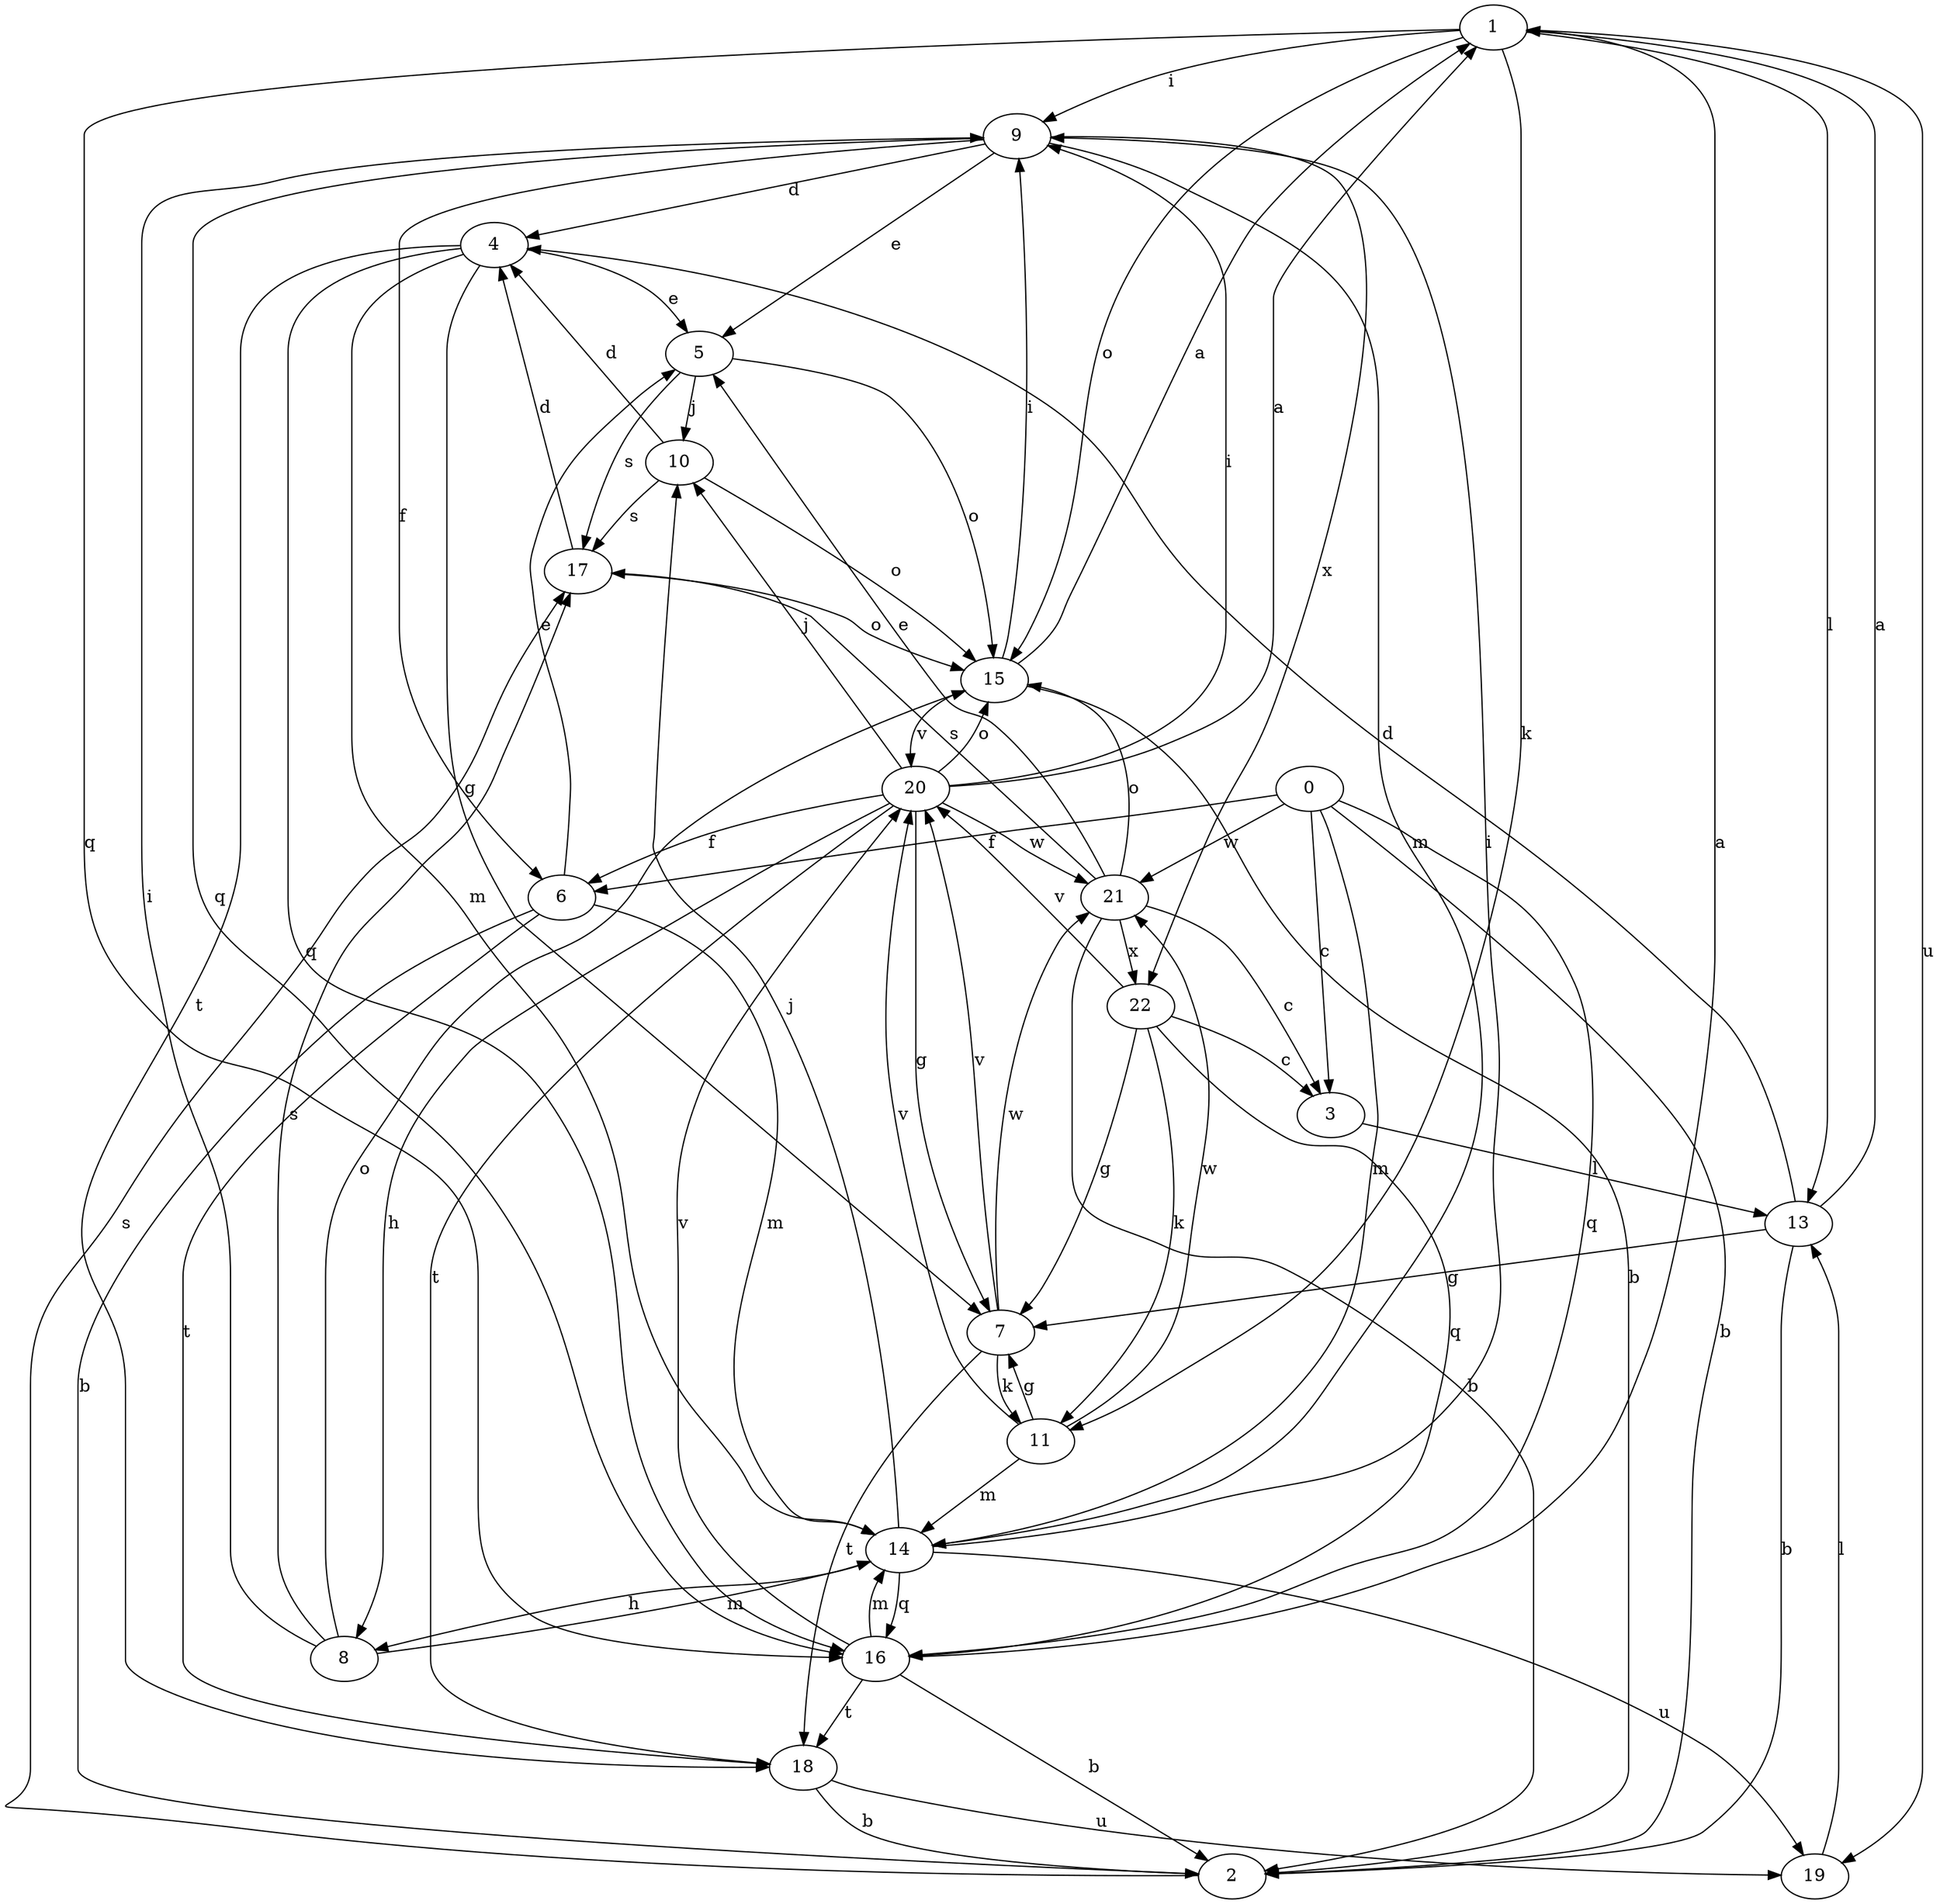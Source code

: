 strict digraph  {
1;
0;
2;
3;
4;
5;
6;
7;
8;
9;
10;
11;
13;
14;
15;
16;
17;
18;
19;
20;
21;
22;
1 -> 9  [label=i];
1 -> 11  [label=k];
1 -> 13  [label=l];
1 -> 15  [label=o];
1 -> 16  [label=q];
1 -> 19  [label=u];
0 -> 2  [label=b];
0 -> 3  [label=c];
0 -> 6  [label=f];
0 -> 14  [label=m];
0 -> 16  [label=q];
0 -> 21  [label=w];
2 -> 17  [label=s];
3 -> 13  [label=l];
4 -> 5  [label=e];
4 -> 7  [label=g];
4 -> 14  [label=m];
4 -> 16  [label=q];
4 -> 18  [label=t];
5 -> 10  [label=j];
5 -> 15  [label=o];
5 -> 17  [label=s];
6 -> 2  [label=b];
6 -> 5  [label=e];
6 -> 14  [label=m];
6 -> 18  [label=t];
7 -> 11  [label=k];
7 -> 18  [label=t];
7 -> 20  [label=v];
7 -> 21  [label=w];
8 -> 9  [label=i];
8 -> 14  [label=m];
8 -> 15  [label=o];
8 -> 17  [label=s];
9 -> 4  [label=d];
9 -> 5  [label=e];
9 -> 6  [label=f];
9 -> 14  [label=m];
9 -> 16  [label=q];
9 -> 22  [label=x];
10 -> 4  [label=d];
10 -> 15  [label=o];
10 -> 17  [label=s];
11 -> 7  [label=g];
11 -> 14  [label=m];
11 -> 20  [label=v];
11 -> 21  [label=w];
13 -> 1  [label=a];
13 -> 2  [label=b];
13 -> 4  [label=d];
13 -> 7  [label=g];
14 -> 8  [label=h];
14 -> 9  [label=i];
14 -> 10  [label=j];
14 -> 16  [label=q];
14 -> 19  [label=u];
15 -> 1  [label=a];
15 -> 2  [label=b];
15 -> 9  [label=i];
15 -> 20  [label=v];
16 -> 1  [label=a];
16 -> 2  [label=b];
16 -> 14  [label=m];
16 -> 18  [label=t];
16 -> 20  [label=v];
17 -> 4  [label=d];
17 -> 15  [label=o];
18 -> 2  [label=b];
18 -> 19  [label=u];
19 -> 13  [label=l];
20 -> 1  [label=a];
20 -> 6  [label=f];
20 -> 7  [label=g];
20 -> 8  [label=h];
20 -> 9  [label=i];
20 -> 10  [label=j];
20 -> 15  [label=o];
20 -> 18  [label=t];
20 -> 21  [label=w];
21 -> 2  [label=b];
21 -> 3  [label=c];
21 -> 5  [label=e];
21 -> 15  [label=o];
21 -> 17  [label=s];
21 -> 22  [label=x];
22 -> 3  [label=c];
22 -> 7  [label=g];
22 -> 11  [label=k];
22 -> 16  [label=q];
22 -> 20  [label=v];
}
